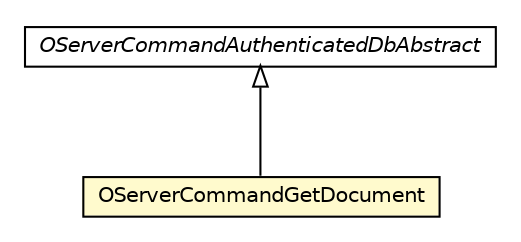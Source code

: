 #!/usr/local/bin/dot
#
# Class diagram 
# Generated by UMLGraph version R5_6-24-gf6e263 (http://www.umlgraph.org/)
#

digraph G {
	edge [fontname="Helvetica",fontsize=10,labelfontname="Helvetica",labelfontsize=10];
	node [fontname="Helvetica",fontsize=10,shape=plaintext];
	nodesep=0.25;
	ranksep=0.5;
	// com.orientechnologies.orient.server.network.protocol.http.command.get.OServerCommandGetDocument
	c3740856 [label=<<table title="com.orientechnologies.orient.server.network.protocol.http.command.get.OServerCommandGetDocument" border="0" cellborder="1" cellspacing="0" cellpadding="2" port="p" bgcolor="lemonChiffon" href="./OServerCommandGetDocument.html">
		<tr><td><table border="0" cellspacing="0" cellpadding="1">
<tr><td align="center" balign="center"> OServerCommandGetDocument </td></tr>
		</table></td></tr>
		</table>>, URL="./OServerCommandGetDocument.html", fontname="Helvetica", fontcolor="black", fontsize=10.0];
	// com.orientechnologies.orient.server.network.protocol.http.command.OServerCommandAuthenticatedDbAbstract
	c3740887 [label=<<table title="com.orientechnologies.orient.server.network.protocol.http.command.OServerCommandAuthenticatedDbAbstract" border="0" cellborder="1" cellspacing="0" cellpadding="2" port="p" href="../OServerCommandAuthenticatedDbAbstract.html">
		<tr><td><table border="0" cellspacing="0" cellpadding="1">
<tr><td align="center" balign="center"><font face="Helvetica-Oblique"> OServerCommandAuthenticatedDbAbstract </font></td></tr>
		</table></td></tr>
		</table>>, URL="../OServerCommandAuthenticatedDbAbstract.html", fontname="Helvetica", fontcolor="black", fontsize=10.0];
	//com.orientechnologies.orient.server.network.protocol.http.command.get.OServerCommandGetDocument extends com.orientechnologies.orient.server.network.protocol.http.command.OServerCommandAuthenticatedDbAbstract
	c3740887:p -> c3740856:p [dir=back,arrowtail=empty];
}

